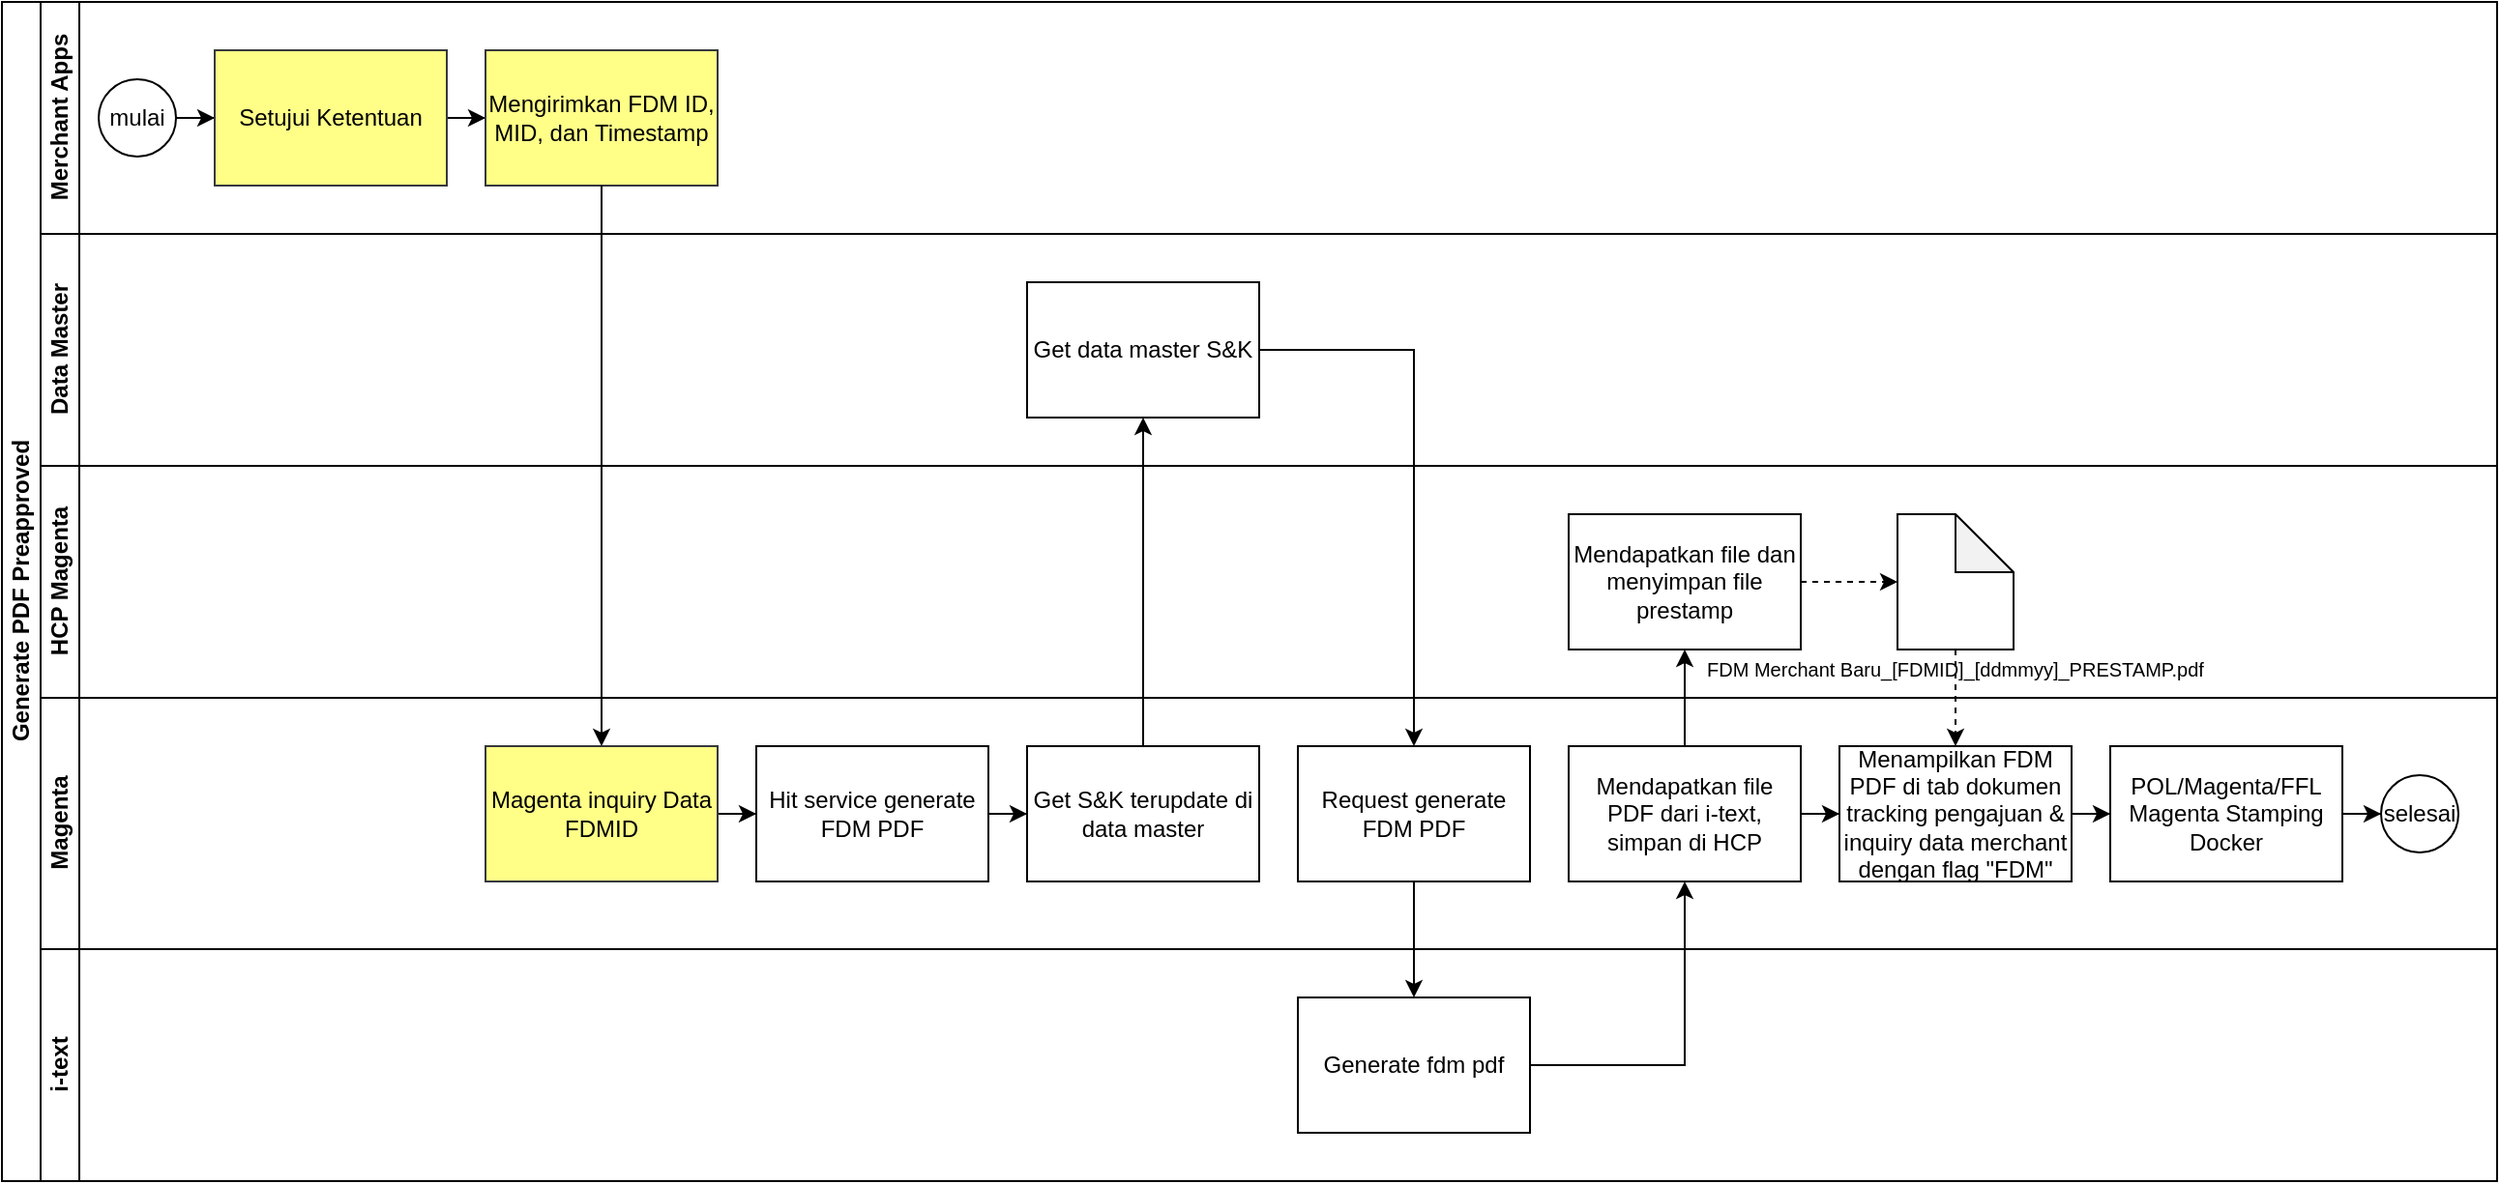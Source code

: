 <mxfile version="28.1.1">
  <diagram name="Page-1" id="lceHAWw1U7daVYu1ocGO">
    <mxGraphModel dx="1449" dy="918" grid="1" gridSize="10" guides="1" tooltips="1" connect="1" arrows="1" fold="1" page="1" pageScale="1" pageWidth="850" pageHeight="1100" math="0" shadow="0">
      <root>
        <mxCell id="0" />
        <mxCell id="1" parent="0" />
        <mxCell id="Jq9CSyYzZnOSvL0sAlA5-1" value="Generate PDF Preapproved" style="swimlane;childLayout=stackLayout;resizeParent=1;resizeParentMax=0;horizontal=0;startSize=20;horizontalStack=0;html=1;" parent="1" vertex="1">
          <mxGeometry x="40" y="40" width="1290" height="610" as="geometry" />
        </mxCell>
        <mxCell id="Jq9CSyYzZnOSvL0sAlA5-2" value="Merchant Apps" style="swimlane;startSize=20;horizontal=0;html=1;" parent="Jq9CSyYzZnOSvL0sAlA5-1" vertex="1">
          <mxGeometry x="20" width="1270" height="120" as="geometry" />
        </mxCell>
        <mxCell id="Jq9CSyYzZnOSvL0sAlA5-13" style="edgeStyle=orthogonalEdgeStyle;rounded=0;orthogonalLoop=1;jettySize=auto;html=1;entryX=0;entryY=0.5;entryDx=0;entryDy=0;" parent="Jq9CSyYzZnOSvL0sAlA5-2" source="Jq9CSyYzZnOSvL0sAlA5-10" target="Jq9CSyYzZnOSvL0sAlA5-12" edge="1">
          <mxGeometry relative="1" as="geometry" />
        </mxCell>
        <mxCell id="Jq9CSyYzZnOSvL0sAlA5-10" value="mulai" style="ellipse;whiteSpace=wrap;html=1;aspect=fixed;" parent="Jq9CSyYzZnOSvL0sAlA5-2" vertex="1">
          <mxGeometry x="30" y="40" width="40" height="40" as="geometry" />
        </mxCell>
        <mxCell id="Jq9CSyYzZnOSvL0sAlA5-15" style="edgeStyle=orthogonalEdgeStyle;rounded=0;orthogonalLoop=1;jettySize=auto;html=1;" parent="Jq9CSyYzZnOSvL0sAlA5-2" source="Jq9CSyYzZnOSvL0sAlA5-12" target="Jq9CSyYzZnOSvL0sAlA5-14" edge="1">
          <mxGeometry relative="1" as="geometry" />
        </mxCell>
        <mxCell id="Jq9CSyYzZnOSvL0sAlA5-12" value="Setujui Ketentuan" style="rounded=0;whiteSpace=wrap;html=1;fillColor=#ffff88;strokeColor=#36393d;" parent="Jq9CSyYzZnOSvL0sAlA5-2" vertex="1">
          <mxGeometry x="90" y="25" width="120" height="70" as="geometry" />
        </mxCell>
        <mxCell id="Jq9CSyYzZnOSvL0sAlA5-14" value="Mengirimkan FDM ID, MID, dan Timestamp" style="rounded=0;whiteSpace=wrap;html=1;fillColor=#ffff88;strokeColor=#36393d;" parent="Jq9CSyYzZnOSvL0sAlA5-2" vertex="1">
          <mxGeometry x="230" y="25" width="120" height="70" as="geometry" />
        </mxCell>
        <mxCell id="Jq9CSyYzZnOSvL0sAlA5-3" value="Data Master" style="swimlane;startSize=20;horizontal=0;html=1;" parent="Jq9CSyYzZnOSvL0sAlA5-1" vertex="1">
          <mxGeometry x="20" y="120" width="1270" height="120" as="geometry" />
        </mxCell>
        <mxCell id="Jq9CSyYzZnOSvL0sAlA5-35" value="Get data master S&amp;amp;K" style="rounded=0;whiteSpace=wrap;html=1;" parent="Jq9CSyYzZnOSvL0sAlA5-3" vertex="1">
          <mxGeometry x="510" y="25" width="120" height="70" as="geometry" />
        </mxCell>
        <mxCell id="Jq9CSyYzZnOSvL0sAlA5-4" value="HCP Magenta" style="swimlane;startSize=20;horizontal=0;html=1;" parent="Jq9CSyYzZnOSvL0sAlA5-1" vertex="1">
          <mxGeometry x="20" y="240" width="1270" height="120" as="geometry" />
        </mxCell>
        <mxCell id="Jq9CSyYzZnOSvL0sAlA5-69" value="Mendapatkan file dan menyimpan file prestamp" style="rounded=0;whiteSpace=wrap;html=1;" parent="Jq9CSyYzZnOSvL0sAlA5-4" vertex="1">
          <mxGeometry x="790" y="25" width="120" height="70" as="geometry" />
        </mxCell>
        <mxCell id="Jq9CSyYzZnOSvL0sAlA5-72" value="" style="shape=note;whiteSpace=wrap;html=1;backgroundOutline=1;darkOpacity=0.05;" parent="Jq9CSyYzZnOSvL0sAlA5-4" vertex="1">
          <mxGeometry x="960" y="25" width="60" height="70" as="geometry" />
        </mxCell>
        <mxCell id="Jq9CSyYzZnOSvL0sAlA5-78" style="edgeStyle=orthogonalEdgeStyle;rounded=0;orthogonalLoop=1;jettySize=auto;html=1;entryX=0;entryY=0.5;entryDx=0;entryDy=0;entryPerimeter=0;dashed=1;" parent="Jq9CSyYzZnOSvL0sAlA5-4" source="Jq9CSyYzZnOSvL0sAlA5-69" target="Jq9CSyYzZnOSvL0sAlA5-72" edge="1">
          <mxGeometry relative="1" as="geometry" />
        </mxCell>
        <mxCell id="Jq9CSyYzZnOSvL0sAlA5-74" value="&lt;font style=&quot;font-size: 10px;&quot;&gt;FDM Merchant Baru_[FDMID]_[ddmmyy]_PRESTAMP.pdf&lt;/font&gt;" style="text;html=1;align=center;verticalAlign=middle;whiteSpace=wrap;rounded=0;" parent="Jq9CSyYzZnOSvL0sAlA5-4" vertex="1">
          <mxGeometry x="860" y="100" width="260" height="10" as="geometry" />
        </mxCell>
        <mxCell id="Jq9CSyYzZnOSvL0sAlA5-7" value="Magenta" style="swimlane;startSize=20;horizontal=0;html=1;" parent="Jq9CSyYzZnOSvL0sAlA5-1" vertex="1">
          <mxGeometry x="20" y="360" width="1270" height="130" as="geometry" />
        </mxCell>
        <mxCell id="Jq9CSyYzZnOSvL0sAlA5-32" style="edgeStyle=orthogonalEdgeStyle;rounded=0;orthogonalLoop=1;jettySize=auto;html=1;" parent="Jq9CSyYzZnOSvL0sAlA5-7" source="Jq9CSyYzZnOSvL0sAlA5-16" target="Jq9CSyYzZnOSvL0sAlA5-31" edge="1">
          <mxGeometry relative="1" as="geometry" />
        </mxCell>
        <mxCell id="Jq9CSyYzZnOSvL0sAlA5-16" value="Magenta inquiry Data FDMID" style="rounded=0;whiteSpace=wrap;html=1;fillColor=#ffff88;strokeColor=#36393d;" parent="Jq9CSyYzZnOSvL0sAlA5-7" vertex="1">
          <mxGeometry x="230" y="25" width="120" height="70" as="geometry" />
        </mxCell>
        <mxCell id="Jq9CSyYzZnOSvL0sAlA5-34" style="edgeStyle=orthogonalEdgeStyle;rounded=0;orthogonalLoop=1;jettySize=auto;html=1;entryX=0;entryY=0.5;entryDx=0;entryDy=0;" parent="Jq9CSyYzZnOSvL0sAlA5-7" source="Jq9CSyYzZnOSvL0sAlA5-31" target="Jq9CSyYzZnOSvL0sAlA5-33" edge="1">
          <mxGeometry relative="1" as="geometry" />
        </mxCell>
        <mxCell id="Jq9CSyYzZnOSvL0sAlA5-31" value="Hit service generate FDM PDF" style="rounded=0;whiteSpace=wrap;html=1;" parent="Jq9CSyYzZnOSvL0sAlA5-7" vertex="1">
          <mxGeometry x="370" y="25" width="120" height="70" as="geometry" />
        </mxCell>
        <mxCell id="Jq9CSyYzZnOSvL0sAlA5-33" value="Get S&amp;amp;K terupdate di data master" style="rounded=0;whiteSpace=wrap;html=1;" parent="Jq9CSyYzZnOSvL0sAlA5-7" vertex="1">
          <mxGeometry x="510" y="25" width="120" height="70" as="geometry" />
        </mxCell>
        <mxCell id="Jq9CSyYzZnOSvL0sAlA5-56" value="Request generate FDM PDF" style="rounded=0;whiteSpace=wrap;html=1;" parent="Jq9CSyYzZnOSvL0sAlA5-7" vertex="1">
          <mxGeometry x="650" y="25" width="120" height="70" as="geometry" />
        </mxCell>
        <mxCell id="Jq9CSyYzZnOSvL0sAlA5-80" style="edgeStyle=orthogonalEdgeStyle;rounded=0;orthogonalLoop=1;jettySize=auto;html=1;entryX=0;entryY=0.5;entryDx=0;entryDy=0;" parent="Jq9CSyYzZnOSvL0sAlA5-7" source="Jq9CSyYzZnOSvL0sAlA5-67" target="Jq9CSyYzZnOSvL0sAlA5-71" edge="1">
          <mxGeometry relative="1" as="geometry" />
        </mxCell>
        <mxCell id="Jq9CSyYzZnOSvL0sAlA5-67" value="Mendapatkan file PDF dari i-text, simpan di HCP" style="rounded=0;whiteSpace=wrap;html=1;" parent="Jq9CSyYzZnOSvL0sAlA5-7" vertex="1">
          <mxGeometry x="790" y="25" width="120" height="70" as="geometry" />
        </mxCell>
        <mxCell id="Jq9CSyYzZnOSvL0sAlA5-82" style="edgeStyle=orthogonalEdgeStyle;rounded=0;orthogonalLoop=1;jettySize=auto;html=1;" parent="Jq9CSyYzZnOSvL0sAlA5-7" source="Jq9CSyYzZnOSvL0sAlA5-71" target="Jq9CSyYzZnOSvL0sAlA5-81" edge="1">
          <mxGeometry relative="1" as="geometry" />
        </mxCell>
        <mxCell id="Jq9CSyYzZnOSvL0sAlA5-71" value="Menampilkan FDM PDF di tab dokumen tracking pengajuan &amp;amp; inquiry data merchant dengan flag &quot;FDM&quot;" style="rounded=0;whiteSpace=wrap;html=1;" parent="Jq9CSyYzZnOSvL0sAlA5-7" vertex="1">
          <mxGeometry x="930" y="25" width="120" height="70" as="geometry" />
        </mxCell>
        <mxCell id="Jq9CSyYzZnOSvL0sAlA5-84" style="edgeStyle=orthogonalEdgeStyle;rounded=0;orthogonalLoop=1;jettySize=auto;html=1;entryX=0;entryY=0.5;entryDx=0;entryDy=0;" parent="Jq9CSyYzZnOSvL0sAlA5-7" source="Jq9CSyYzZnOSvL0sAlA5-81" target="Jq9CSyYzZnOSvL0sAlA5-83" edge="1">
          <mxGeometry relative="1" as="geometry" />
        </mxCell>
        <mxCell id="Jq9CSyYzZnOSvL0sAlA5-81" value="POL/Magenta/FFL Magenta Stamping Docker" style="rounded=0;whiteSpace=wrap;html=1;" parent="Jq9CSyYzZnOSvL0sAlA5-7" vertex="1">
          <mxGeometry x="1070" y="25" width="120" height="70" as="geometry" />
        </mxCell>
        <mxCell id="Jq9CSyYzZnOSvL0sAlA5-83" value="selesai" style="ellipse;whiteSpace=wrap;html=1;aspect=fixed;" parent="Jq9CSyYzZnOSvL0sAlA5-7" vertex="1">
          <mxGeometry x="1210" y="40" width="40" height="40" as="geometry" />
        </mxCell>
        <mxCell id="Jq9CSyYzZnOSvL0sAlA5-8" value="i-text" style="swimlane;startSize=20;horizontal=0;html=1;" parent="Jq9CSyYzZnOSvL0sAlA5-1" vertex="1">
          <mxGeometry x="20" y="490" width="1270" height="120" as="geometry" />
        </mxCell>
        <mxCell id="Jq9CSyYzZnOSvL0sAlA5-65" value="Generate fdm pdf" style="rounded=0;whiteSpace=wrap;html=1;" parent="Jq9CSyYzZnOSvL0sAlA5-8" vertex="1">
          <mxGeometry x="650" y="25" width="120" height="70" as="geometry" />
        </mxCell>
        <mxCell id="Jq9CSyYzZnOSvL0sAlA5-17" style="edgeStyle=orthogonalEdgeStyle;rounded=0;orthogonalLoop=1;jettySize=auto;html=1;entryX=0.5;entryY=0;entryDx=0;entryDy=0;" parent="Jq9CSyYzZnOSvL0sAlA5-1" source="Jq9CSyYzZnOSvL0sAlA5-14" target="Jq9CSyYzZnOSvL0sAlA5-16" edge="1">
          <mxGeometry relative="1" as="geometry" />
        </mxCell>
        <mxCell id="Jq9CSyYzZnOSvL0sAlA5-36" style="edgeStyle=orthogonalEdgeStyle;rounded=0;orthogonalLoop=1;jettySize=auto;html=1;" parent="Jq9CSyYzZnOSvL0sAlA5-1" source="Jq9CSyYzZnOSvL0sAlA5-33" target="Jq9CSyYzZnOSvL0sAlA5-35" edge="1">
          <mxGeometry relative="1" as="geometry" />
        </mxCell>
        <mxCell id="Jq9CSyYzZnOSvL0sAlA5-57" style="edgeStyle=orthogonalEdgeStyle;rounded=0;orthogonalLoop=1;jettySize=auto;html=1;entryX=0.5;entryY=0;entryDx=0;entryDy=0;" parent="Jq9CSyYzZnOSvL0sAlA5-1" source="Jq9CSyYzZnOSvL0sAlA5-35" target="Jq9CSyYzZnOSvL0sAlA5-56" edge="1">
          <mxGeometry relative="1" as="geometry">
            <Array as="points">
              <mxPoint x="730" y="180" />
            </Array>
          </mxGeometry>
        </mxCell>
        <mxCell id="Jq9CSyYzZnOSvL0sAlA5-66" style="edgeStyle=orthogonalEdgeStyle;rounded=0;orthogonalLoop=1;jettySize=auto;html=1;entryX=0.5;entryY=0;entryDx=0;entryDy=0;" parent="Jq9CSyYzZnOSvL0sAlA5-1" source="Jq9CSyYzZnOSvL0sAlA5-56" target="Jq9CSyYzZnOSvL0sAlA5-65" edge="1">
          <mxGeometry relative="1" as="geometry" />
        </mxCell>
        <mxCell id="Jq9CSyYzZnOSvL0sAlA5-68" style="edgeStyle=orthogonalEdgeStyle;rounded=0;orthogonalLoop=1;jettySize=auto;html=1;entryX=0.5;entryY=1;entryDx=0;entryDy=0;" parent="Jq9CSyYzZnOSvL0sAlA5-1" source="Jq9CSyYzZnOSvL0sAlA5-65" target="Jq9CSyYzZnOSvL0sAlA5-67" edge="1">
          <mxGeometry relative="1" as="geometry" />
        </mxCell>
        <mxCell id="Jq9CSyYzZnOSvL0sAlA5-70" style="edgeStyle=orthogonalEdgeStyle;rounded=0;orthogonalLoop=1;jettySize=auto;html=1;entryX=0.5;entryY=1;entryDx=0;entryDy=0;" parent="Jq9CSyYzZnOSvL0sAlA5-1" source="Jq9CSyYzZnOSvL0sAlA5-67" target="Jq9CSyYzZnOSvL0sAlA5-69" edge="1">
          <mxGeometry relative="1" as="geometry" />
        </mxCell>
        <mxCell id="Jq9CSyYzZnOSvL0sAlA5-79" style="edgeStyle=orthogonalEdgeStyle;rounded=0;orthogonalLoop=1;jettySize=auto;html=1;entryX=0.5;entryY=0;entryDx=0;entryDy=0;dashed=1;" parent="Jq9CSyYzZnOSvL0sAlA5-1" source="Jq9CSyYzZnOSvL0sAlA5-72" target="Jq9CSyYzZnOSvL0sAlA5-71" edge="1">
          <mxGeometry relative="1" as="geometry" />
        </mxCell>
      </root>
    </mxGraphModel>
  </diagram>
</mxfile>
